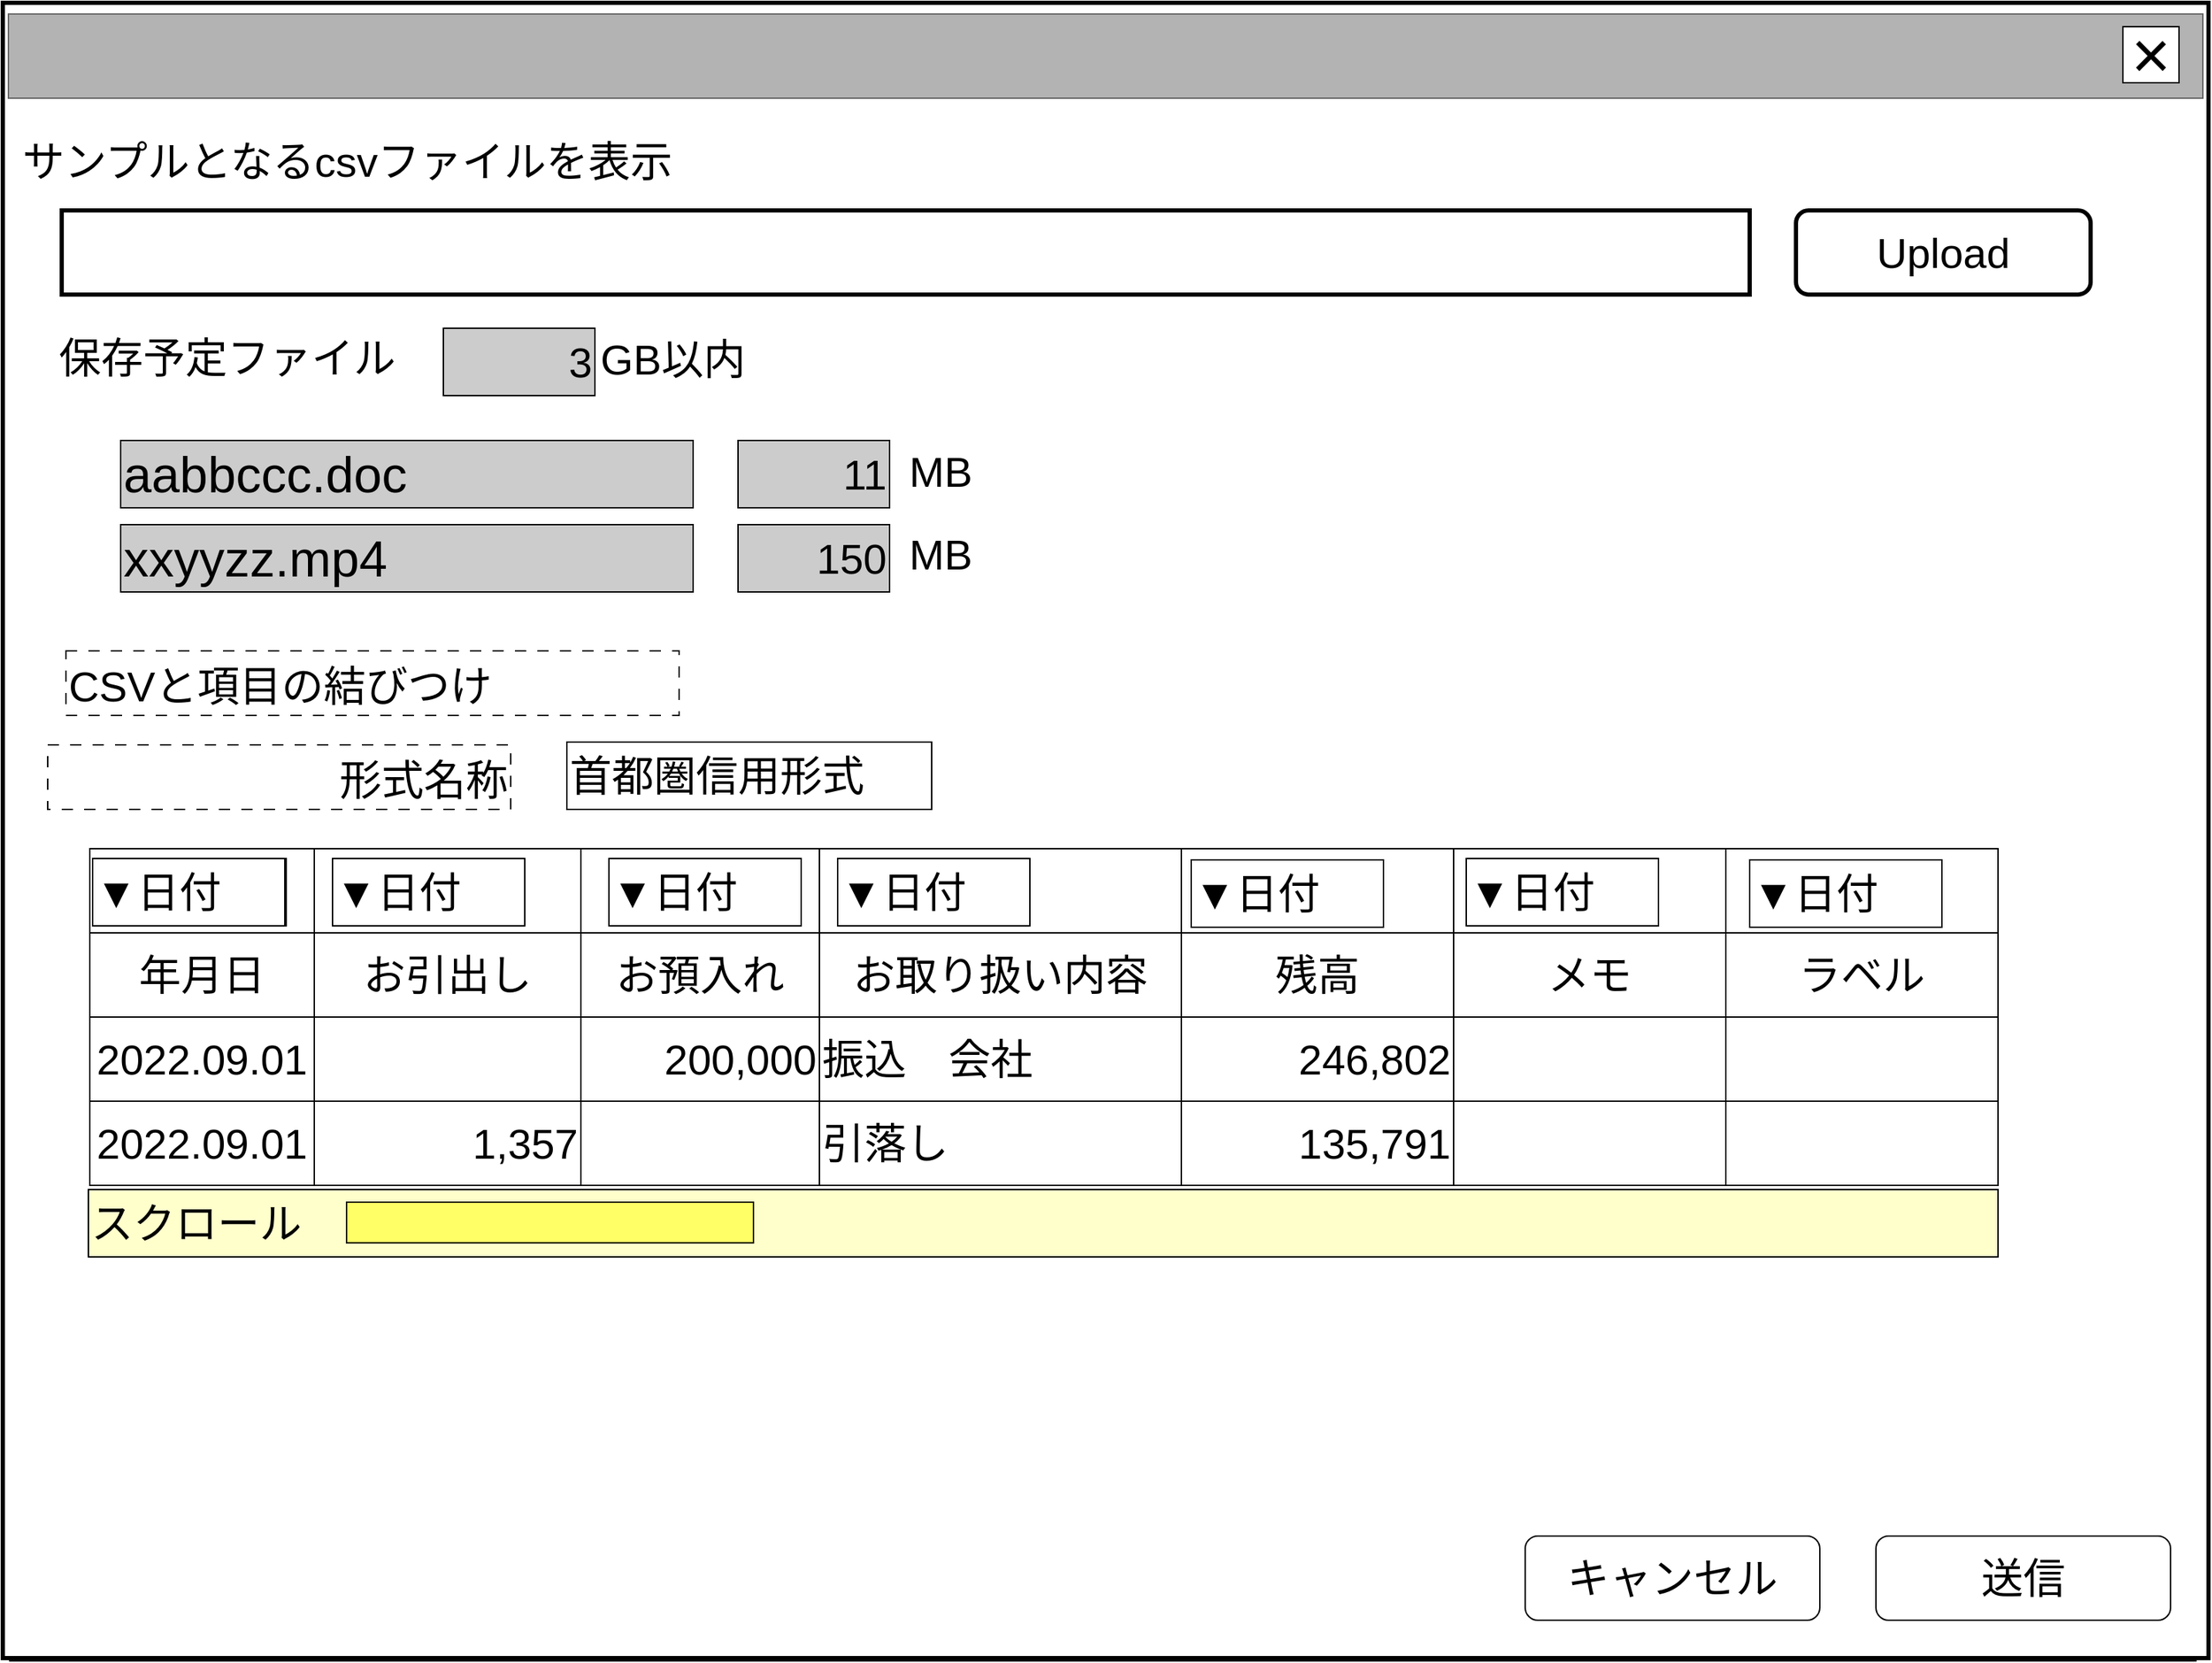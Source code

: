<mxfile version="22.1.18" type="device">
  <diagram name="ページ1" id="LE8fIzdrHe0wcv1LTvfw">
    <mxGraphModel dx="2123" dy="1255" grid="1" gridSize="10" guides="1" tooltips="1" connect="1" arrows="1" fold="1" page="1" pageScale="1" pageWidth="1600" pageHeight="1200" math="0" shadow="0">
      <root>
        <mxCell id="0" />
        <mxCell id="cFaB45KztUIKXS-_cTrr-4" value="背景" style="locked=1;" parent="0" />
        <mxCell id="cFaB45KztUIKXS-_cTrr-5" value="" style="rounded=0;whiteSpace=wrap;html=1;strokeWidth=3;" parent="cFaB45KztUIKXS-_cTrr-4" vertex="1">
          <mxGeometry x="14" y="8" width="1556" height="1180" as="geometry" />
        </mxCell>
        <mxCell id="cFaB45KztUIKXS-_cTrr-8" value="" style="rounded=0;whiteSpace=wrap;html=1;" parent="cFaB45KztUIKXS-_cTrr-4" vertex="1">
          <mxGeometry x="843" y="677" width="120" height="60" as="geometry" />
        </mxCell>
        <mxCell id="cFaB45KztUIKXS-_cTrr-9" value="ウインドウ" style="locked=1;" parent="0" />
        <mxCell id="cFaB45KztUIKXS-_cTrr-10" value="" style="rounded=0;whiteSpace=wrap;html=1;strokeWidth=3;" parent="cFaB45KztUIKXS-_cTrr-9" vertex="1">
          <mxGeometry x="8" y="7" width="1572" height="1180" as="geometry" />
        </mxCell>
        <mxCell id="cFaB45KztUIKXS-_cTrr-11" value="" style="rounded=0;whiteSpace=wrap;html=1;fillColor=#B3B3B3;fontColor=#333333;strokeColor=#666666;" parent="cFaB45KztUIKXS-_cTrr-9" vertex="1">
          <mxGeometry x="12" y="15" width="1564" height="60" as="geometry" />
        </mxCell>
        <mxCell id="cFaB45KztUIKXS-_cTrr-12" value="&lt;font style=&quot;font-size: 48px;&quot;&gt;×&lt;/font&gt;" style="rounded=0;whiteSpace=wrap;html=1;" parent="cFaB45KztUIKXS-_cTrr-9" vertex="1">
          <mxGeometry x="1519" y="24" width="40" height="40" as="geometry" />
        </mxCell>
        <mxCell id="cFaB45KztUIKXS-_cTrr-14" value="名称未設定レイヤ" style="" parent="0" />
        <mxCell id="HvR4dSRWBfD3urc1JDpB-15" value="&lt;span style=&quot;font-size: 30px;&quot;&gt;送信&lt;/span&gt;" style="rounded=1;whiteSpace=wrap;html=1;" parent="cFaB45KztUIKXS-_cTrr-14" vertex="1">
          <mxGeometry x="1343" y="1100" width="210" height="60" as="geometry" />
        </mxCell>
        <mxCell id="HvR4dSRWBfD3urc1JDpB-16" value="&lt;span style=&quot;font-size: 30px;&quot;&gt;キャンセル&lt;/span&gt;" style="rounded=1;whiteSpace=wrap;html=1;" parent="cFaB45KztUIKXS-_cTrr-14" vertex="1">
          <mxGeometry x="1093" y="1100" width="210" height="60" as="geometry" />
        </mxCell>
        <mxCell id="CJZOtZTZ3qw7_Yt8c3Xf-5" value="&lt;span style=&quot;font-size: 30px;&quot;&gt;▼1日付&lt;/span&gt;" style="rounded=0;whiteSpace=wrap;html=1;align=left;" parent="cFaB45KztUIKXS-_cTrr-14" vertex="1">
          <mxGeometry x="73" y="617" width="137" height="48" as="geometry" />
        </mxCell>
        <mxCell id="xpxRe4hE-E19JAtTrHOt-0" value="&lt;span style=&quot;font-size: 30px;&quot;&gt;保存予定ファイル&lt;/span&gt;" style="text;html=1;strokeColor=none;fillColor=none;align=left;verticalAlign=middle;whiteSpace=wrap;rounded=0;" vertex="1" parent="cFaB45KztUIKXS-_cTrr-14">
          <mxGeometry x="46" y="240" width="250" height="40" as="geometry" />
        </mxCell>
        <mxCell id="xpxRe4hE-E19JAtTrHOt-1" value="&lt;span style=&quot;font-size: 30px;&quot;&gt;3&lt;/span&gt;" style="rounded=0;whiteSpace=wrap;html=1;align=right;fillColor=#CCCCCC;" vertex="1" parent="cFaB45KztUIKXS-_cTrr-14">
          <mxGeometry x="322" y="239" width="108" height="48" as="geometry" />
        </mxCell>
        <mxCell id="xpxRe4hE-E19JAtTrHOt-2" value="&lt;span style=&quot;font-size: 30px;&quot;&gt;GB以内&lt;/span&gt;" style="text;html=1;strokeColor=none;fillColor=none;align=left;verticalAlign=middle;whiteSpace=wrap;rounded=0;" vertex="1" parent="cFaB45KztUIKXS-_cTrr-14">
          <mxGeometry x="432" y="241" width="250" height="40" as="geometry" />
        </mxCell>
        <mxCell id="xpxRe4hE-E19JAtTrHOt-3" value="&lt;font style=&quot;font-size: 36px;&quot;&gt;aabbccc.doc&lt;/font&gt;" style="rounded=0;whiteSpace=wrap;html=1;align=left;fillColor=#CCCCCC;" vertex="1" parent="cFaB45KztUIKXS-_cTrr-14">
          <mxGeometry x="92" y="319" width="408" height="48" as="geometry" />
        </mxCell>
        <mxCell id="xpxRe4hE-E19JAtTrHOt-4" value="&lt;font style=&quot;font-size: 36px;&quot;&gt;xxyyzz.mp4&lt;/font&gt;" style="rounded=0;whiteSpace=wrap;html=1;align=left;fillColor=#CCCCCC;" vertex="1" parent="cFaB45KztUIKXS-_cTrr-14">
          <mxGeometry x="92" y="379" width="408" height="48" as="geometry" />
        </mxCell>
        <mxCell id="xpxRe4hE-E19JAtTrHOt-5" value="&lt;span style=&quot;font-size: 30px;&quot;&gt;11&lt;/span&gt;" style="rounded=0;whiteSpace=wrap;html=1;align=right;fillColor=#CCCCCC;" vertex="1" parent="cFaB45KztUIKXS-_cTrr-14">
          <mxGeometry x="532" y="319" width="108" height="48" as="geometry" />
        </mxCell>
        <mxCell id="xpxRe4hE-E19JAtTrHOt-6" value="&lt;span style=&quot;font-size: 30px;&quot;&gt;150&lt;/span&gt;" style="rounded=0;whiteSpace=wrap;html=1;align=right;fillColor=#CCCCCC;" vertex="1" parent="cFaB45KztUIKXS-_cTrr-14">
          <mxGeometry x="532" y="379" width="108" height="48" as="geometry" />
        </mxCell>
        <mxCell id="xpxRe4hE-E19JAtTrHOt-7" value="&lt;span style=&quot;font-size: 30px;&quot;&gt;MB&lt;/span&gt;" style="text;html=1;strokeColor=none;fillColor=none;align=left;verticalAlign=middle;whiteSpace=wrap;rounded=0;" vertex="1" parent="cFaB45KztUIKXS-_cTrr-14">
          <mxGeometry x="652" y="321" width="88" height="40" as="geometry" />
        </mxCell>
        <mxCell id="xpxRe4hE-E19JAtTrHOt-8" value="&lt;span style=&quot;font-size: 30px;&quot;&gt;MB&lt;/span&gt;" style="text;html=1;strokeColor=none;fillColor=none;align=left;verticalAlign=middle;whiteSpace=wrap;rounded=0;" vertex="1" parent="cFaB45KztUIKXS-_cTrr-14">
          <mxGeometry x="652" y="380" width="88" height="40" as="geometry" />
        </mxCell>
        <mxCell id="xpxRe4hE-E19JAtTrHOt-9" value="&lt;span style=&quot;font-size: 30px;&quot;&gt;Upload&lt;/span&gt;" style="rounded=1;whiteSpace=wrap;html=1;fillColor=#FFFFFF;strokeWidth=3;" vertex="1" parent="cFaB45KztUIKXS-_cTrr-14">
          <mxGeometry x="1286" y="155" width="210" height="60" as="geometry" />
        </mxCell>
        <mxCell id="xpxRe4hE-E19JAtTrHOt-10" value="&lt;span style=&quot;font-size: 30px;&quot;&gt;サンプルとなるcsvファイルを表示&lt;/span&gt;" style="text;html=1;strokeColor=none;fillColor=none;align=left;verticalAlign=middle;whiteSpace=wrap;rounded=0;" vertex="1" parent="cFaB45KztUIKXS-_cTrr-14">
          <mxGeometry x="20" y="100" width="600" height="40" as="geometry" />
        </mxCell>
        <mxCell id="xpxRe4hE-E19JAtTrHOt-11" value="" style="rounded=0;whiteSpace=wrap;html=1;strokeWidth=3;" vertex="1" parent="cFaB45KztUIKXS-_cTrr-14">
          <mxGeometry x="50" y="155" width="1203" height="60" as="geometry" />
        </mxCell>
        <mxCell id="xpxRe4hE-E19JAtTrHOt-13" value="" style="childLayout=tableLayout;recursiveResize=0;shadow=0;fillColor=none;" vertex="1" parent="cFaB45KztUIKXS-_cTrr-14">
          <mxGeometry x="70" y="610" width="1360" height="240" as="geometry" />
        </mxCell>
        <mxCell id="xpxRe4hE-E19JAtTrHOt-38" style="shape=tableRow;horizontal=0;startSize=0;swimlaneHead=0;swimlaneBody=0;top=0;left=0;bottom=0;right=0;dropTarget=0;collapsible=0;recursiveResize=0;expand=0;fontStyle=0;fillColor=none;strokeColor=inherit;" vertex="1" parent="xpxRe4hE-E19JAtTrHOt-13">
          <mxGeometry width="1360" height="60" as="geometry" />
        </mxCell>
        <mxCell id="xpxRe4hE-E19JAtTrHOt-39" value="" style="connectable=0;recursiveResize=0;strokeColor=inherit;fillColor=none;align=center;whiteSpace=wrap;html=1;" vertex="1" parent="xpxRe4hE-E19JAtTrHOt-38">
          <mxGeometry width="160" height="60" as="geometry">
            <mxRectangle width="160" height="60" as="alternateBounds" />
          </mxGeometry>
        </mxCell>
        <mxCell id="xpxRe4hE-E19JAtTrHOt-40" style="connectable=0;recursiveResize=0;strokeColor=inherit;fillColor=none;align=center;whiteSpace=wrap;html=1;" vertex="1" parent="xpxRe4hE-E19JAtTrHOt-38">
          <mxGeometry x="160" width="190" height="60" as="geometry">
            <mxRectangle width="190" height="60" as="alternateBounds" />
          </mxGeometry>
        </mxCell>
        <mxCell id="xpxRe4hE-E19JAtTrHOt-41" style="connectable=0;recursiveResize=0;strokeColor=inherit;fillColor=none;align=center;whiteSpace=wrap;html=1;" vertex="1" parent="xpxRe4hE-E19JAtTrHOt-38">
          <mxGeometry x="350" width="170" height="60" as="geometry">
            <mxRectangle width="170" height="60" as="alternateBounds" />
          </mxGeometry>
        </mxCell>
        <mxCell id="xpxRe4hE-E19JAtTrHOt-42" style="connectable=0;recursiveResize=0;strokeColor=inherit;fillColor=none;align=center;whiteSpace=wrap;html=1;" vertex="1" parent="xpxRe4hE-E19JAtTrHOt-38">
          <mxGeometry x="520" width="258" height="60" as="geometry">
            <mxRectangle width="258" height="60" as="alternateBounds" />
          </mxGeometry>
        </mxCell>
        <mxCell id="xpxRe4hE-E19JAtTrHOt-43" style="connectable=0;recursiveResize=0;strokeColor=inherit;fillColor=none;align=center;whiteSpace=wrap;html=1;" vertex="1" parent="xpxRe4hE-E19JAtTrHOt-38">
          <mxGeometry x="778" width="194" height="60" as="geometry">
            <mxRectangle width="194" height="60" as="alternateBounds" />
          </mxGeometry>
        </mxCell>
        <mxCell id="xpxRe4hE-E19JAtTrHOt-44" style="connectable=0;recursiveResize=0;strokeColor=inherit;fillColor=none;align=center;whiteSpace=wrap;html=1;" vertex="1" parent="xpxRe4hE-E19JAtTrHOt-38">
          <mxGeometry x="972" width="194" height="60" as="geometry">
            <mxRectangle width="194" height="60" as="alternateBounds" />
          </mxGeometry>
        </mxCell>
        <mxCell id="xpxRe4hE-E19JAtTrHOt-45" style="connectable=0;recursiveResize=0;strokeColor=inherit;fillColor=none;align=center;whiteSpace=wrap;html=1;" vertex="1" parent="xpxRe4hE-E19JAtTrHOt-38">
          <mxGeometry x="1166" width="194" height="60" as="geometry">
            <mxRectangle width="194" height="60" as="alternateBounds" />
          </mxGeometry>
        </mxCell>
        <mxCell id="xpxRe4hE-E19JAtTrHOt-14" value="" style="shape=tableRow;horizontal=0;startSize=0;swimlaneHead=0;swimlaneBody=0;top=0;left=0;bottom=0;right=0;dropTarget=0;collapsible=0;recursiveResize=0;expand=0;fontStyle=0;fillColor=none;strokeColor=inherit;" vertex="1" parent="xpxRe4hE-E19JAtTrHOt-13">
          <mxGeometry y="60" width="1360" height="60" as="geometry" />
        </mxCell>
        <mxCell id="xpxRe4hE-E19JAtTrHOt-15" value="&lt;font style=&quot;font-size: 30px;&quot;&gt;年月日&lt;br&gt;&lt;/font&gt;" style="connectable=0;recursiveResize=0;strokeColor=inherit;fillColor=none;align=center;whiteSpace=wrap;html=1;" vertex="1" parent="xpxRe4hE-E19JAtTrHOt-14">
          <mxGeometry width="160" height="60" as="geometry">
            <mxRectangle width="160" height="60" as="alternateBounds" />
          </mxGeometry>
        </mxCell>
        <mxCell id="xpxRe4hE-E19JAtTrHOt-16" value="&lt;font style=&quot;font-size: 30px;&quot;&gt;お引出し&lt;/font&gt;" style="connectable=0;recursiveResize=0;strokeColor=inherit;fillColor=none;align=center;whiteSpace=wrap;html=1;" vertex="1" parent="xpxRe4hE-E19JAtTrHOt-14">
          <mxGeometry x="160" width="190" height="60" as="geometry">
            <mxRectangle width="190" height="60" as="alternateBounds" />
          </mxGeometry>
        </mxCell>
        <mxCell id="xpxRe4hE-E19JAtTrHOt-17" value="&lt;font style=&quot;font-size: 30px;&quot;&gt;お預入れ&lt;/font&gt;" style="connectable=0;recursiveResize=0;strokeColor=inherit;fillColor=none;align=center;whiteSpace=wrap;html=1;" vertex="1" parent="xpxRe4hE-E19JAtTrHOt-14">
          <mxGeometry x="350" width="170" height="60" as="geometry">
            <mxRectangle width="170" height="60" as="alternateBounds" />
          </mxGeometry>
        </mxCell>
        <mxCell id="xpxRe4hE-E19JAtTrHOt-35" value="&lt;font style=&quot;font-size: 30px;&quot;&gt;お取り扱い内容&lt;/font&gt;" style="connectable=0;recursiveResize=0;strokeColor=inherit;fillColor=none;align=center;whiteSpace=wrap;html=1;" vertex="1" parent="xpxRe4hE-E19JAtTrHOt-14">
          <mxGeometry x="520" width="258" height="60" as="geometry">
            <mxRectangle width="258" height="60" as="alternateBounds" />
          </mxGeometry>
        </mxCell>
        <mxCell id="xpxRe4hE-E19JAtTrHOt-32" value="&lt;font style=&quot;font-size: 30px;&quot;&gt;残高&lt;/font&gt;" style="connectable=0;recursiveResize=0;strokeColor=inherit;fillColor=none;align=center;whiteSpace=wrap;html=1;" vertex="1" parent="xpxRe4hE-E19JAtTrHOt-14">
          <mxGeometry x="778" width="194" height="60" as="geometry">
            <mxRectangle width="194" height="60" as="alternateBounds" />
          </mxGeometry>
        </mxCell>
        <mxCell id="xpxRe4hE-E19JAtTrHOt-29" value="&lt;font style=&quot;font-size: 30px;&quot;&gt;メモ&lt;/font&gt;" style="connectable=0;recursiveResize=0;strokeColor=inherit;fillColor=none;align=center;whiteSpace=wrap;html=1;" vertex="1" parent="xpxRe4hE-E19JAtTrHOt-14">
          <mxGeometry x="972" width="194" height="60" as="geometry">
            <mxRectangle width="194" height="60" as="alternateBounds" />
          </mxGeometry>
        </mxCell>
        <mxCell id="xpxRe4hE-E19JAtTrHOt-26" value="&lt;font style=&quot;font-size: 30px;&quot;&gt;ラベル&lt;/font&gt;" style="connectable=0;recursiveResize=0;strokeColor=inherit;fillColor=none;align=center;whiteSpace=wrap;html=1;" vertex="1" parent="xpxRe4hE-E19JAtTrHOt-14">
          <mxGeometry x="1166" width="194" height="60" as="geometry">
            <mxRectangle width="194" height="60" as="alternateBounds" />
          </mxGeometry>
        </mxCell>
        <mxCell id="xpxRe4hE-E19JAtTrHOt-18" style="shape=tableRow;horizontal=0;startSize=0;swimlaneHead=0;swimlaneBody=0;top=0;left=0;bottom=0;right=0;dropTarget=0;collapsible=0;recursiveResize=0;expand=0;fontStyle=0;fillColor=none;strokeColor=inherit;" vertex="1" parent="xpxRe4hE-E19JAtTrHOt-13">
          <mxGeometry y="120" width="1360" height="60" as="geometry" />
        </mxCell>
        <mxCell id="xpxRe4hE-E19JAtTrHOt-19" value="&lt;font style=&quot;font-size: 30px;&quot;&gt;2022.09.01&lt;/font&gt;" style="connectable=0;recursiveResize=0;strokeColor=inherit;fillColor=none;align=center;whiteSpace=wrap;html=1;" vertex="1" parent="xpxRe4hE-E19JAtTrHOt-18">
          <mxGeometry width="160" height="60" as="geometry">
            <mxRectangle width="160" height="60" as="alternateBounds" />
          </mxGeometry>
        </mxCell>
        <mxCell id="xpxRe4hE-E19JAtTrHOt-20" value="" style="connectable=0;recursiveResize=0;strokeColor=inherit;fillColor=none;align=center;whiteSpace=wrap;html=1;" vertex="1" parent="xpxRe4hE-E19JAtTrHOt-18">
          <mxGeometry x="160" width="190" height="60" as="geometry">
            <mxRectangle width="190" height="60" as="alternateBounds" />
          </mxGeometry>
        </mxCell>
        <mxCell id="xpxRe4hE-E19JAtTrHOt-21" value="&lt;font style=&quot;font-size: 30px;&quot;&gt;200,000&lt;/font&gt;" style="connectable=0;recursiveResize=0;strokeColor=inherit;fillColor=none;align=right;whiteSpace=wrap;html=1;" vertex="1" parent="xpxRe4hE-E19JAtTrHOt-18">
          <mxGeometry x="350" width="170" height="60" as="geometry">
            <mxRectangle width="170" height="60" as="alternateBounds" />
          </mxGeometry>
        </mxCell>
        <mxCell id="xpxRe4hE-E19JAtTrHOt-36" value="&lt;span style=&quot;font-size: 30px;&quot;&gt;振込　会社&lt;/span&gt;" style="connectable=0;recursiveResize=0;strokeColor=inherit;fillColor=none;align=left;whiteSpace=wrap;html=1;" vertex="1" parent="xpxRe4hE-E19JAtTrHOt-18">
          <mxGeometry x="520" width="258" height="60" as="geometry">
            <mxRectangle width="258" height="60" as="alternateBounds" />
          </mxGeometry>
        </mxCell>
        <mxCell id="xpxRe4hE-E19JAtTrHOt-33" value="&lt;font style=&quot;font-size: 30px;&quot;&gt;246,802&lt;/font&gt;" style="connectable=0;recursiveResize=0;strokeColor=inherit;fillColor=none;align=right;whiteSpace=wrap;html=1;" vertex="1" parent="xpxRe4hE-E19JAtTrHOt-18">
          <mxGeometry x="778" width="194" height="60" as="geometry">
            <mxRectangle width="194" height="60" as="alternateBounds" />
          </mxGeometry>
        </mxCell>
        <mxCell id="xpxRe4hE-E19JAtTrHOt-30" style="connectable=0;recursiveResize=0;strokeColor=inherit;fillColor=none;align=center;whiteSpace=wrap;html=1;" vertex="1" parent="xpxRe4hE-E19JAtTrHOt-18">
          <mxGeometry x="972" width="194" height="60" as="geometry">
            <mxRectangle width="194" height="60" as="alternateBounds" />
          </mxGeometry>
        </mxCell>
        <mxCell id="xpxRe4hE-E19JAtTrHOt-27" style="connectable=0;recursiveResize=0;strokeColor=inherit;fillColor=none;align=center;whiteSpace=wrap;html=1;" vertex="1" parent="xpxRe4hE-E19JAtTrHOt-18">
          <mxGeometry x="1166" width="194" height="60" as="geometry">
            <mxRectangle width="194" height="60" as="alternateBounds" />
          </mxGeometry>
        </mxCell>
        <mxCell id="xpxRe4hE-E19JAtTrHOt-22" style="shape=tableRow;horizontal=0;startSize=0;swimlaneHead=0;swimlaneBody=0;top=0;left=0;bottom=0;right=0;dropTarget=0;collapsible=0;recursiveResize=0;expand=0;fontStyle=0;fillColor=none;strokeColor=inherit;" vertex="1" parent="xpxRe4hE-E19JAtTrHOt-13">
          <mxGeometry y="180" width="1360" height="60" as="geometry" />
        </mxCell>
        <mxCell id="xpxRe4hE-E19JAtTrHOt-23" value="&lt;font style=&quot;font-size: 30px;&quot;&gt;2022.09.01&lt;/font&gt;" style="connectable=0;recursiveResize=0;strokeColor=inherit;fillColor=none;align=center;whiteSpace=wrap;html=1;" vertex="1" parent="xpxRe4hE-E19JAtTrHOt-22">
          <mxGeometry width="160" height="60" as="geometry">
            <mxRectangle width="160" height="60" as="alternateBounds" />
          </mxGeometry>
        </mxCell>
        <mxCell id="xpxRe4hE-E19JAtTrHOt-24" value="&lt;font style=&quot;font-size: 30px;&quot;&gt;1,357&lt;/font&gt;" style="connectable=0;recursiveResize=0;strokeColor=inherit;fillColor=none;align=right;whiteSpace=wrap;html=1;" vertex="1" parent="xpxRe4hE-E19JAtTrHOt-22">
          <mxGeometry x="160" width="190" height="60" as="geometry">
            <mxRectangle width="190" height="60" as="alternateBounds" />
          </mxGeometry>
        </mxCell>
        <mxCell id="xpxRe4hE-E19JAtTrHOt-25" value="" style="connectable=0;recursiveResize=0;strokeColor=inherit;fillColor=none;align=center;whiteSpace=wrap;html=1;" vertex="1" parent="xpxRe4hE-E19JAtTrHOt-22">
          <mxGeometry x="350" width="170" height="60" as="geometry">
            <mxRectangle width="170" height="60" as="alternateBounds" />
          </mxGeometry>
        </mxCell>
        <mxCell id="xpxRe4hE-E19JAtTrHOt-37" value="&lt;font style=&quot;font-size: 30px;&quot;&gt;引落し&lt;/font&gt;" style="connectable=0;recursiveResize=0;strokeColor=inherit;fillColor=none;align=left;whiteSpace=wrap;html=1;" vertex="1" parent="xpxRe4hE-E19JAtTrHOt-22">
          <mxGeometry x="520" width="258" height="60" as="geometry">
            <mxRectangle width="258" height="60" as="alternateBounds" />
          </mxGeometry>
        </mxCell>
        <mxCell id="xpxRe4hE-E19JAtTrHOt-34" value="&lt;font style=&quot;font-size: 30px;&quot;&gt;135,791&lt;/font&gt;" style="connectable=0;recursiveResize=0;strokeColor=inherit;fillColor=none;align=right;whiteSpace=wrap;html=1;" vertex="1" parent="xpxRe4hE-E19JAtTrHOt-22">
          <mxGeometry x="778" width="194" height="60" as="geometry">
            <mxRectangle width="194" height="60" as="alternateBounds" />
          </mxGeometry>
        </mxCell>
        <mxCell id="xpxRe4hE-E19JAtTrHOt-31" style="connectable=0;recursiveResize=0;strokeColor=inherit;fillColor=none;align=center;whiteSpace=wrap;html=1;" vertex="1" parent="xpxRe4hE-E19JAtTrHOt-22">
          <mxGeometry x="972" width="194" height="60" as="geometry">
            <mxRectangle width="194" height="60" as="alternateBounds" />
          </mxGeometry>
        </mxCell>
        <mxCell id="xpxRe4hE-E19JAtTrHOt-28" style="connectable=0;recursiveResize=0;strokeColor=inherit;fillColor=none;align=center;whiteSpace=wrap;html=1;" vertex="1" parent="xpxRe4hE-E19JAtTrHOt-22">
          <mxGeometry x="1166" width="194" height="60" as="geometry">
            <mxRectangle width="194" height="60" as="alternateBounds" />
          </mxGeometry>
        </mxCell>
        <mxCell id="xpxRe4hE-E19JAtTrHOt-46" value="&lt;span style=&quot;font-size: 30px;&quot;&gt;▼日付&lt;/span&gt;" style="rounded=0;whiteSpace=wrap;html=1;align=left;" vertex="1" parent="cFaB45KztUIKXS-_cTrr-14">
          <mxGeometry x="243" y="617" width="137" height="48" as="geometry" />
        </mxCell>
        <mxCell id="xpxRe4hE-E19JAtTrHOt-47" value="&lt;span style=&quot;font-size: 30px;&quot;&gt;▼日付&lt;/span&gt;" style="rounded=0;whiteSpace=wrap;html=1;align=left;" vertex="1" parent="cFaB45KztUIKXS-_cTrr-14">
          <mxGeometry x="440" y="617" width="137" height="48" as="geometry" />
        </mxCell>
        <mxCell id="xpxRe4hE-E19JAtTrHOt-48" value="&lt;span style=&quot;font-size: 30px;&quot;&gt;▼日付&lt;/span&gt;" style="rounded=0;whiteSpace=wrap;html=1;align=left;" vertex="1" parent="cFaB45KztUIKXS-_cTrr-14">
          <mxGeometry x="603" y="617" width="137" height="48" as="geometry" />
        </mxCell>
        <mxCell id="xpxRe4hE-E19JAtTrHOt-49" value="&lt;span style=&quot;font-size: 30px;&quot;&gt;▼日付&lt;/span&gt;" style="rounded=0;whiteSpace=wrap;html=1;align=left;" vertex="1" parent="cFaB45KztUIKXS-_cTrr-14">
          <mxGeometry x="855" y="618" width="137" height="48" as="geometry" />
        </mxCell>
        <mxCell id="xpxRe4hE-E19JAtTrHOt-50" value="&lt;span style=&quot;font-size: 30px;&quot;&gt;▼日付&lt;/span&gt;" style="rounded=0;whiteSpace=wrap;html=1;align=left;" vertex="1" parent="cFaB45KztUIKXS-_cTrr-14">
          <mxGeometry x="1051" y="617" width="137" height="48" as="geometry" />
        </mxCell>
        <mxCell id="xpxRe4hE-E19JAtTrHOt-51" value="&lt;span style=&quot;font-size: 30px;&quot;&gt;▼日付&lt;/span&gt;" style="rounded=0;whiteSpace=wrap;html=1;align=left;" vertex="1" parent="cFaB45KztUIKXS-_cTrr-14">
          <mxGeometry x="1253" y="618" width="137" height="48" as="geometry" />
        </mxCell>
        <mxCell id="xpxRe4hE-E19JAtTrHOt-52" value="&lt;span style=&quot;font-size: 30px;&quot;&gt;CSVと項目の結びつけ&lt;/span&gt;" style="rounded=0;whiteSpace=wrap;html=1;align=left;dashed=1;dashPattern=8 8;verticalAlign=bottom;" vertex="1" parent="cFaB45KztUIKXS-_cTrr-14">
          <mxGeometry x="53" y="469" width="437" height="46" as="geometry" />
        </mxCell>
        <mxCell id="xpxRe4hE-E19JAtTrHOt-53" value="&lt;div style=&quot;&quot;&gt;&lt;font style=&quot;font-size: 30px;&quot;&gt;スクロール&lt;/font&gt;&lt;/div&gt;" style="rounded=0;whiteSpace=wrap;html=1;align=left;verticalAlign=top;fillColor=#FFFFCC;" vertex="1" parent="cFaB45KztUIKXS-_cTrr-14">
          <mxGeometry x="69" y="853" width="1361" height="48" as="geometry" />
        </mxCell>
        <mxCell id="xpxRe4hE-E19JAtTrHOt-54" value="&lt;div style=&quot;&quot;&gt;&lt;br&gt;&lt;/div&gt;" style="rounded=0;whiteSpace=wrap;html=1;align=left;verticalAlign=top;fillColor=#FFFF66;" vertex="1" parent="cFaB45KztUIKXS-_cTrr-14">
          <mxGeometry x="253" y="862" width="290" height="29" as="geometry" />
        </mxCell>
        <mxCell id="xpxRe4hE-E19JAtTrHOt-55" value="&lt;span style=&quot;font-size: 30px;&quot;&gt;▼日付&lt;/span&gt;" style="rounded=0;whiteSpace=wrap;html=1;align=left;" vertex="1" parent="cFaB45KztUIKXS-_cTrr-14">
          <mxGeometry x="72" y="617" width="137" height="48" as="geometry" />
        </mxCell>
        <mxCell id="xpxRe4hE-E19JAtTrHOt-56" value="&lt;span style=&quot;font-size: 30px;&quot;&gt;形式名称&lt;/span&gt;" style="rounded=0;whiteSpace=wrap;html=1;align=right;dashed=1;dashPattern=8 8;verticalAlign=bottom;" vertex="1" parent="cFaB45KztUIKXS-_cTrr-14">
          <mxGeometry x="40" y="536" width="330" height="46" as="geometry" />
        </mxCell>
        <mxCell id="xpxRe4hE-E19JAtTrHOt-57" value="&lt;font style=&quot;font-size: 30px;&quot;&gt;首都圏信用形式&lt;/font&gt;" style="rounded=0;whiteSpace=wrap;html=1;align=left;" vertex="1" parent="cFaB45KztUIKXS-_cTrr-14">
          <mxGeometry x="410" y="534" width="260" height="48" as="geometry" />
        </mxCell>
      </root>
    </mxGraphModel>
  </diagram>
</mxfile>

